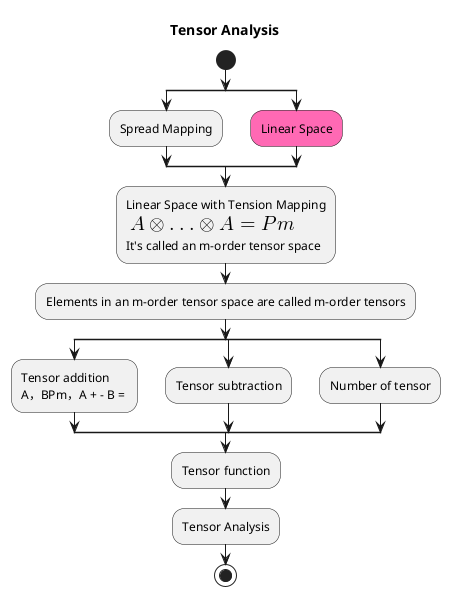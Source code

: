 @startuml
title Tensor Analysis
start
split
:Spread Mapping;
split again
#HotPink:Linear Space;
end split
:Linear Space with Tension Mapping
<math>Aox ... oxA = Pm</math>
It's called an m-order tensor space;

:Elements in an m-order tensor space are called m-order tensors;

split
 :Tensor addition
 A，BPm，A + - B = ;
 split again
 :Tensor subtraction;
 split again
  :Number of tensor;
 end split

:Tensor function;
:Tensor Analysis;
stop
@enduml